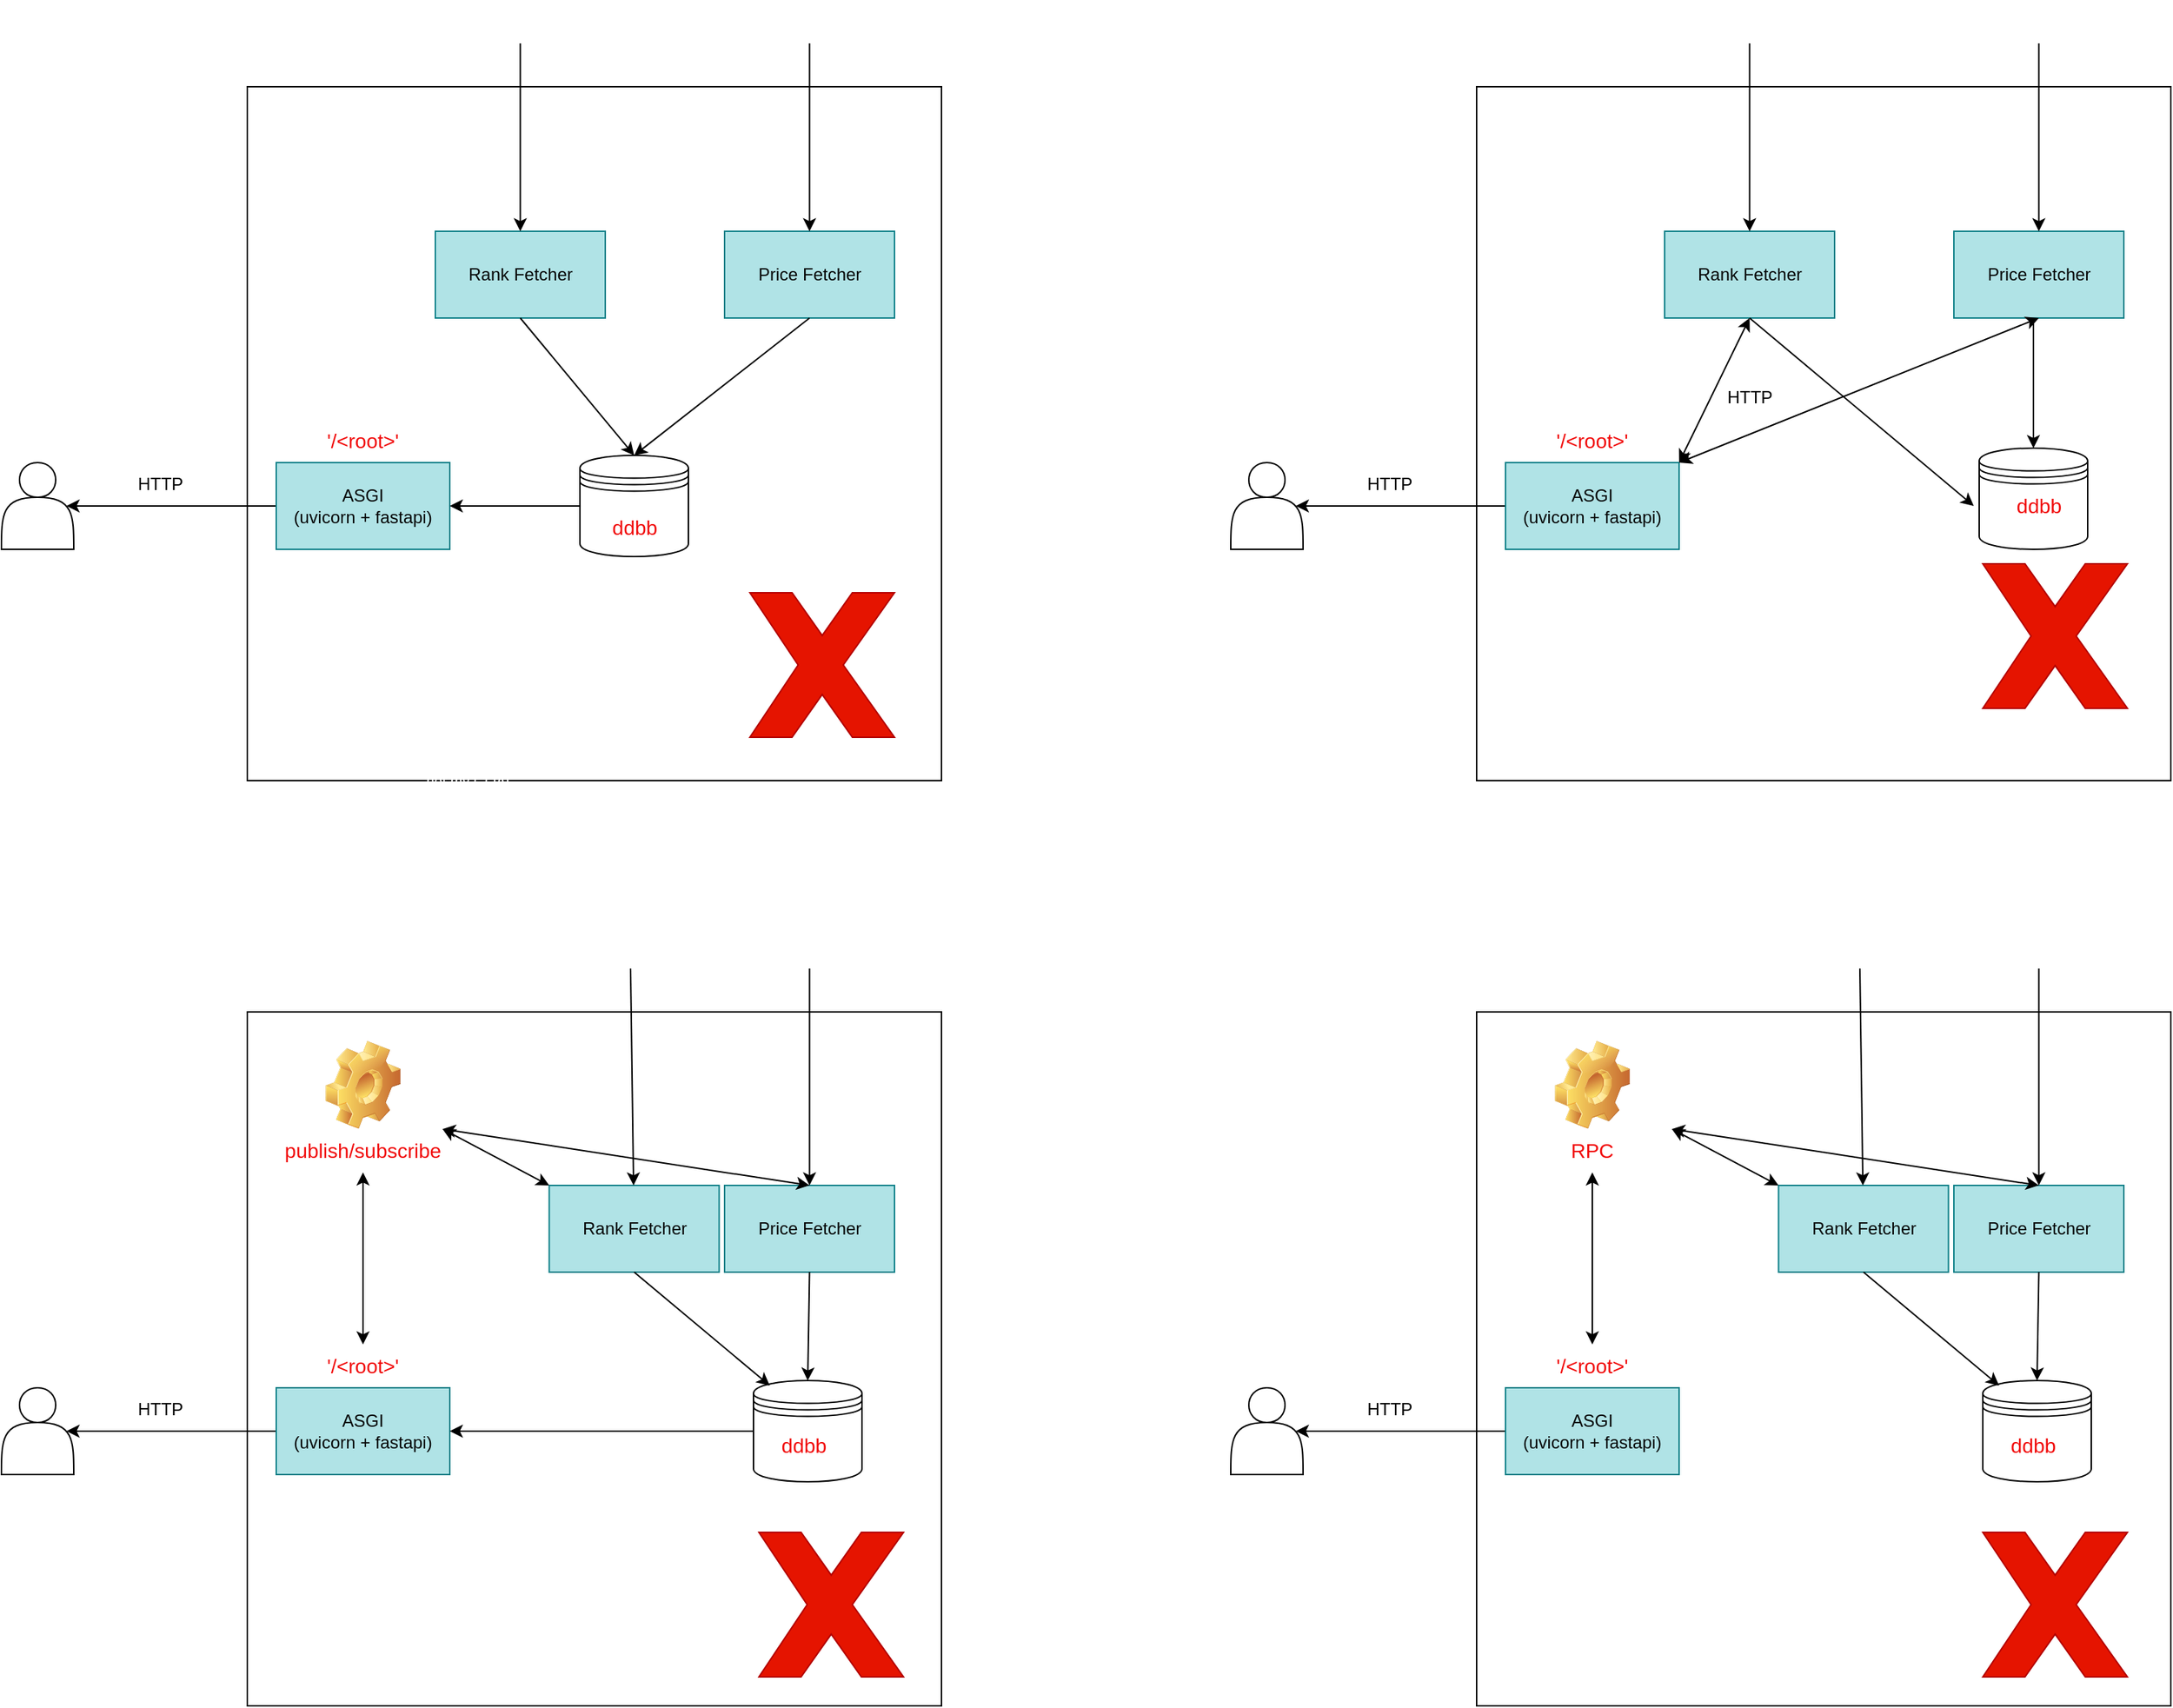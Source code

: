 <mxfile>
    <diagram id="gANdVanIyVs2EDvsKqnV" name="Page-1">
        <mxGraphModel dx="1286" dy="4428" grid="1" gridSize="10" guides="1" tooltips="1" connect="1" arrows="1" fold="1" page="1" pageScale="1" pageWidth="2339" pageHeight="3300" math="0" shadow="0">
            <root>
                <mxCell id="0"/>
                <mxCell id="1" parent="0"/>
                <mxCell id="2" value="HTTP" style="text;strokeColor=none;align=center;fillColor=none;html=1;verticalAlign=middle;whiteSpace=wrap;rounded=0;" parent="1" vertex="1">
                    <mxGeometry x="160" y="290" width="60" height="30" as="geometry"/>
                </mxCell>
                <mxCell id="3" value="" style="endArrow=classic;html=1;exitX=0;exitY=0.5;exitDx=0;exitDy=0;entryX=0.9;entryY=0.5;entryDx=0;entryDy=0;entryPerimeter=0;" parent="1" source="6" target="4" edge="1">
                    <mxGeometry width="50" height="50" relative="1" as="geometry">
                        <mxPoint x="140" y="320" as="sourcePoint"/>
                        <mxPoint x="170" y="360" as="targetPoint"/>
                    </mxGeometry>
                </mxCell>
                <mxCell id="4" value="" style="shape=actor;whiteSpace=wrap;html=1;" parent="1" vertex="1">
                    <mxGeometry x="80" y="290" width="50" height="60" as="geometry"/>
                </mxCell>
                <mxCell id="5" value="" style="whiteSpace=wrap;html=1;aspect=fixed;fillColor=none;" parent="1" vertex="1">
                    <mxGeometry x="250" y="30" width="480" height="480" as="geometry"/>
                </mxCell>
                <mxCell id="6" value="&lt;font color=&quot;#050505&quot;&gt;ASGI&lt;br&gt;(uvicorn + fastapi)&lt;br&gt;&lt;/font&gt;" style="rounded=0;whiteSpace=wrap;html=1;fillColor=#b0e3e6;strokeColor=#0e8088;" parent="1" vertex="1">
                    <mxGeometry x="270" y="290" width="120" height="60" as="geometry"/>
                </mxCell>
                <mxCell id="7" value="&lt;p style=&quot;line-height: 150%;&quot;&gt;&lt;font style=&quot;font-size: 14px;&quot; color=&quot;#f10909&quot;&gt;'/&amp;lt;root&amp;gt;'&lt;/font&gt;&lt;/p&gt;" style="text;strokeColor=none;align=center;fillColor=none;html=1;verticalAlign=middle;whiteSpace=wrap;rounded=0;fontColor=#050505;" parent="1" vertex="1">
                    <mxGeometry x="285" y="260" width="90" height="30" as="geometry"/>
                </mxCell>
                <mxCell id="8" value="" style="shape=datastore;whiteSpace=wrap;html=1;fontSize=14;fontColor=#f10909;" parent="1" vertex="1">
                    <mxGeometry x="480" y="285" width="75" height="70" as="geometry"/>
                </mxCell>
                <mxCell id="9" value="&lt;p style=&quot;line-height: 150%;&quot;&gt;&lt;font style=&quot;font-size: 14px;&quot; color=&quot;#f10909&quot;&gt;ddbb&lt;/font&gt;&lt;/p&gt;" style="text;strokeColor=none;align=center;fillColor=none;html=1;verticalAlign=middle;whiteSpace=wrap;rounded=0;fontColor=#050505;" parent="1" vertex="1">
                    <mxGeometry x="472.5" y="320" width="90" height="30" as="geometry"/>
                </mxCell>
                <mxCell id="10" value="" style="endArrow=classic;html=1;fontSize=14;fontColor=#f10909;entryX=1;entryY=0.5;entryDx=0;entryDy=0;exitX=0;exitY=0.5;exitDx=0;exitDy=0;" parent="1" source="8" target="6" edge="1">
                    <mxGeometry width="50" height="50" relative="1" as="geometry">
                        <mxPoint x="547.5" y="440" as="sourcePoint"/>
                        <mxPoint x="597.5" y="390" as="targetPoint"/>
                    </mxGeometry>
                </mxCell>
                <mxCell id="11" value="&lt;font color=&quot;#050505&quot;&gt;Price Fetcher&lt;br&gt;&lt;/font&gt;" style="rounded=0;whiteSpace=wrap;html=1;fillColor=#b0e3e6;strokeColor=#0e8088;" parent="1" vertex="1">
                    <mxGeometry x="580" y="130" width="117.5" height="60" as="geometry"/>
                </mxCell>
                <mxCell id="12" value="&lt;font color=&quot;#050505&quot;&gt;Rank Fetcher&lt;br&gt;&lt;/font&gt;" style="rounded=0;whiteSpace=wrap;html=1;fillColor=#b0e3e6;strokeColor=#0e8088;" parent="1" vertex="1">
                    <mxGeometry x="380" y="130" width="117.5" height="60" as="geometry"/>
                </mxCell>
                <mxCell id="13" value="" style="endArrow=classic;html=1;fontSize=14;fontColor=#f10909;exitX=0.5;exitY=1;exitDx=0;exitDy=0;entryX=0.5;entryY=0;entryDx=0;entryDy=0;" parent="1" source="12" target="8" edge="1">
                    <mxGeometry width="50" height="50" relative="1" as="geometry">
                        <mxPoint x="500" y="340" as="sourcePoint"/>
                        <mxPoint x="550" y="290" as="targetPoint"/>
                    </mxGeometry>
                </mxCell>
                <mxCell id="14" value="" style="endArrow=classic;html=1;fontSize=14;fontColor=#f10909;exitX=0.5;exitY=1;exitDx=0;exitDy=0;entryX=0.5;entryY=0;entryDx=0;entryDy=0;" parent="1" source="11" target="8" edge="1">
                    <mxGeometry width="50" height="50" relative="1" as="geometry">
                        <mxPoint x="500" y="340" as="sourcePoint"/>
                        <mxPoint x="550" y="290" as="targetPoint"/>
                    </mxGeometry>
                </mxCell>
                <mxCell id="15" value="" style="endArrow=classic;html=1;fontSize=14;fontColor=#f10909;exitX=0.5;exitY=1;exitDx=0;exitDy=0;" parent="1" source="19" target="12" edge="1">
                    <mxGeometry width="50" height="50" relative="1" as="geometry">
                        <mxPoint x="440" y="10" as="sourcePoint"/>
                        <mxPoint x="550" y="290" as="targetPoint"/>
                    </mxGeometry>
                </mxCell>
                <mxCell id="16" value="" style="endArrow=classic;html=1;fontSize=14;fontColor=#f10909;entryX=0.5;entryY=0;entryDx=0;entryDy=0;exitX=0.5;exitY=1;exitDx=0;exitDy=0;" parent="1" source="18" target="11" edge="1">
                    <mxGeometry width="50" height="50" relative="1" as="geometry">
                        <mxPoint x="638.5" y="10" as="sourcePoint"/>
                        <mxPoint x="637.5" y="130" as="targetPoint"/>
                    </mxGeometry>
                </mxCell>
                <mxCell id="18" value="coinmarketcap" style="text;strokeColor=none;align=center;fillColor=none;html=1;verticalAlign=middle;whiteSpace=wrap;rounded=0;fontSize=14;fontColor=#FFFFFF;" parent="1" vertex="1">
                    <mxGeometry x="573.75" y="-30" width="130" height="30" as="geometry"/>
                </mxCell>
                <mxCell id="19" value="cryptocompare" style="text;strokeColor=none;align=center;fillColor=none;html=1;verticalAlign=middle;whiteSpace=wrap;rounded=0;fontSize=14;fontColor=#FFFFFF;" parent="1" vertex="1">
                    <mxGeometry x="373.75" y="-30" width="130" height="30" as="geometry"/>
                </mxCell>
                <mxCell id="20" value="HTTP" style="text;strokeColor=none;align=center;fillColor=none;html=1;verticalAlign=middle;whiteSpace=wrap;rounded=0;" parent="1" vertex="1">
                    <mxGeometry x="1010" y="290" width="60" height="30" as="geometry"/>
                </mxCell>
                <mxCell id="21" value="" style="endArrow=classic;html=1;exitX=0;exitY=0.5;exitDx=0;exitDy=0;entryX=0.9;entryY=0.5;entryDx=0;entryDy=0;entryPerimeter=0;" parent="1" source="24" target="22" edge="1">
                    <mxGeometry width="50" height="50" relative="1" as="geometry">
                        <mxPoint x="990" y="320" as="sourcePoint"/>
                        <mxPoint x="1020" y="360" as="targetPoint"/>
                    </mxGeometry>
                </mxCell>
                <mxCell id="22" value="" style="shape=actor;whiteSpace=wrap;html=1;" parent="1" vertex="1">
                    <mxGeometry x="930" y="290" width="50" height="60" as="geometry"/>
                </mxCell>
                <mxCell id="23" value="" style="whiteSpace=wrap;html=1;aspect=fixed;fillColor=none;" parent="1" vertex="1">
                    <mxGeometry x="1100" y="30" width="480" height="480" as="geometry"/>
                </mxCell>
                <mxCell id="24" value="&lt;font color=&quot;#050505&quot;&gt;ASGI&lt;br&gt;(uvicorn + fastapi)&lt;br&gt;&lt;/font&gt;" style="rounded=0;whiteSpace=wrap;html=1;fillColor=#b0e3e6;strokeColor=#0e8088;" parent="1" vertex="1">
                    <mxGeometry x="1120" y="290" width="120" height="60" as="geometry"/>
                </mxCell>
                <mxCell id="25" value="&lt;p style=&quot;line-height: 150%;&quot;&gt;&lt;font style=&quot;font-size: 14px;&quot; color=&quot;#f10909&quot;&gt;'/&amp;lt;root&amp;gt;'&lt;/font&gt;&lt;/p&gt;" style="text;strokeColor=none;align=center;fillColor=none;html=1;verticalAlign=middle;whiteSpace=wrap;rounded=0;fontColor=#050505;" parent="1" vertex="1">
                    <mxGeometry x="1135" y="260" width="90" height="30" as="geometry"/>
                </mxCell>
                <mxCell id="29" value="&lt;font color=&quot;#050505&quot;&gt;Price Fetcher&lt;br&gt;&lt;/font&gt;" style="rounded=0;whiteSpace=wrap;html=1;fillColor=#b0e3e6;strokeColor=#0e8088;" parent="1" vertex="1">
                    <mxGeometry x="1430" y="130" width="117.5" height="60" as="geometry"/>
                </mxCell>
                <mxCell id="30" value="&lt;font color=&quot;#050505&quot;&gt;Rank Fetcher&lt;br&gt;&lt;/font&gt;" style="rounded=0;whiteSpace=wrap;html=1;fillColor=#b0e3e6;strokeColor=#0e8088;" parent="1" vertex="1">
                    <mxGeometry x="1230" y="130" width="117.5" height="60" as="geometry"/>
                </mxCell>
                <mxCell id="33" value="" style="endArrow=classic;html=1;fontSize=14;fontColor=#f10909;exitX=0.5;exitY=1;exitDx=0;exitDy=0;" parent="1" source="36" target="30" edge="1">
                    <mxGeometry width="50" height="50" relative="1" as="geometry">
                        <mxPoint x="1290" y="10" as="sourcePoint"/>
                        <mxPoint x="1400" y="290" as="targetPoint"/>
                    </mxGeometry>
                </mxCell>
                <mxCell id="34" value="" style="endArrow=classic;html=1;fontSize=14;fontColor=#f10909;entryX=0.5;entryY=0;entryDx=0;entryDy=0;exitX=0.5;exitY=1;exitDx=0;exitDy=0;" parent="1" source="35" target="29" edge="1">
                    <mxGeometry width="50" height="50" relative="1" as="geometry">
                        <mxPoint x="1488.5" y="10" as="sourcePoint"/>
                        <mxPoint x="1487.5" y="130" as="targetPoint"/>
                    </mxGeometry>
                </mxCell>
                <mxCell id="35" value="coinmarketcap" style="text;strokeColor=none;align=center;fillColor=none;html=1;verticalAlign=middle;whiteSpace=wrap;rounded=0;fontSize=14;fontColor=#FFFFFF;" parent="1" vertex="1">
                    <mxGeometry x="1423.75" y="-30" width="130" height="30" as="geometry"/>
                </mxCell>
                <mxCell id="36" value="cryptocompare" style="text;strokeColor=none;align=center;fillColor=none;html=1;verticalAlign=middle;whiteSpace=wrap;rounded=0;fontSize=14;fontColor=#FFFFFF;" parent="1" vertex="1">
                    <mxGeometry x="1223.75" y="-30" width="130" height="30" as="geometry"/>
                </mxCell>
                <mxCell id="38" value="" style="verticalLabelPosition=bottom;verticalAlign=top;html=1;shape=mxgraph.basic.x;fontSize=14;fillColor=#e51400;strokeColor=#B20000;fontColor=#ffffff;" parent="1" vertex="1">
                    <mxGeometry x="597.5" y="380" width="100" height="100" as="geometry"/>
                </mxCell>
                <mxCell id="39" value="&lt;font style=&quot;font-size: 10px;&quot;&gt;This would be the fastest simple possible solution for current and historical prices&lt;br&gt;&lt;br&gt;Current prices would directly be retrieved from ddbb. Historical prices would be retrieved on demand&lt;br&gt;&lt;br&gt;I reject this scenario because having BIG DATA on crypto prices is not my GOAL&lt;/font&gt;" style="text;strokeColor=none;align=center;fillColor=none;html=1;verticalAlign=middle;whiteSpace=wrap;rounded=0;fontSize=14;fontColor=#FFFFFF;" parent="1" vertex="1">
                    <mxGeometry x="250" y="390" width="307.5" height="120" as="geometry"/>
                </mxCell>
                <mxCell id="40" value="I reject this scenario because scaling a microservice infra that uses internal HTTP requests adds complexity that I want to avoid" style="text;strokeColor=none;align=center;fillColor=none;html=1;verticalAlign=middle;whiteSpace=wrap;rounded=0;fontSize=14;fontColor=#FFFFFF;" parent="1" vertex="1">
                    <mxGeometry x="1100" y="430" width="280" height="70" as="geometry"/>
                </mxCell>
                <mxCell id="41" value="HTTP" style="text;strokeColor=none;align=center;fillColor=none;html=1;verticalAlign=middle;whiteSpace=wrap;rounded=0;" parent="1" vertex="1">
                    <mxGeometry x="160" y="930" width="60" height="30" as="geometry"/>
                </mxCell>
                <mxCell id="42" value="" style="endArrow=classic;html=1;exitX=0;exitY=0.5;exitDx=0;exitDy=0;entryX=0.9;entryY=0.5;entryDx=0;entryDy=0;entryPerimeter=0;" parent="1" source="45" target="43" edge="1">
                    <mxGeometry width="50" height="50" relative="1" as="geometry">
                        <mxPoint x="140" y="960" as="sourcePoint"/>
                        <mxPoint x="170" y="1000" as="targetPoint"/>
                    </mxGeometry>
                </mxCell>
                <mxCell id="43" value="" style="shape=actor;whiteSpace=wrap;html=1;" parent="1" vertex="1">
                    <mxGeometry x="80" y="930" width="50" height="60" as="geometry"/>
                </mxCell>
                <mxCell id="44" value="" style="whiteSpace=wrap;html=1;aspect=fixed;fillColor=none;" parent="1" vertex="1">
                    <mxGeometry x="250" y="670" width="480" height="480" as="geometry"/>
                </mxCell>
                <mxCell id="45" value="&lt;font color=&quot;#050505&quot;&gt;ASGI&lt;br&gt;(uvicorn + fastapi)&lt;br&gt;&lt;/font&gt;" style="rounded=0;whiteSpace=wrap;html=1;fillColor=#b0e3e6;strokeColor=#0e8088;" parent="1" vertex="1">
                    <mxGeometry x="270" y="930" width="120" height="60" as="geometry"/>
                </mxCell>
                <mxCell id="46" value="&lt;p style=&quot;line-height: 150%;&quot;&gt;&lt;font style=&quot;font-size: 14px;&quot; color=&quot;#f10909&quot;&gt;'/&amp;lt;root&amp;gt;'&lt;/font&gt;&lt;/p&gt;" style="text;strokeColor=none;align=center;fillColor=none;html=1;verticalAlign=middle;whiteSpace=wrap;rounded=0;fontColor=#050505;" parent="1" vertex="1">
                    <mxGeometry x="285" y="900" width="90" height="30" as="geometry"/>
                </mxCell>
                <mxCell id="47" value="" style="shape=datastore;whiteSpace=wrap;html=1;fontSize=14;fontColor=#f10909;" parent="1" vertex="1">
                    <mxGeometry x="600" y="925" width="75" height="70" as="geometry"/>
                </mxCell>
                <mxCell id="48" value="&lt;p style=&quot;line-height: 150%;&quot;&gt;&lt;font style=&quot;font-size: 14px;&quot; color=&quot;#f10909&quot;&gt;ddbb&lt;/font&gt;&lt;/p&gt;" style="text;strokeColor=none;align=center;fillColor=none;html=1;verticalAlign=middle;whiteSpace=wrap;rounded=0;fontColor=#050505;" parent="1" vertex="1">
                    <mxGeometry x="590" y="955" width="90" height="30" as="geometry"/>
                </mxCell>
                <mxCell id="49" value="" style="endArrow=classic;html=1;fontSize=14;fontColor=#f10909;entryX=1;entryY=0.5;entryDx=0;entryDy=0;exitX=0;exitY=0.5;exitDx=0;exitDy=0;" parent="1" source="47" target="45" edge="1">
                    <mxGeometry width="50" height="50" relative="1" as="geometry">
                        <mxPoint x="547.5" y="1080" as="sourcePoint"/>
                        <mxPoint x="597.5" y="1030" as="targetPoint"/>
                    </mxGeometry>
                </mxCell>
                <mxCell id="50" value="&lt;font color=&quot;#050505&quot;&gt;Price Fetcher&lt;br&gt;&lt;/font&gt;" style="rounded=0;whiteSpace=wrap;html=1;fillColor=#b0e3e6;strokeColor=#0e8088;" parent="1" vertex="1">
                    <mxGeometry x="580" y="790" width="117.5" height="60" as="geometry"/>
                </mxCell>
                <mxCell id="51" value="&lt;font color=&quot;#050505&quot;&gt;Rank Fetcher&lt;br&gt;&lt;/font&gt;" style="rounded=0;whiteSpace=wrap;html=1;fillColor=#b0e3e6;strokeColor=#0e8088;" parent="1" vertex="1">
                    <mxGeometry x="458.75" y="790" width="117.5" height="60" as="geometry"/>
                </mxCell>
                <mxCell id="53" value="" style="endArrow=classic;html=1;fontSize=14;fontColor=#f10909;exitX=0.5;exitY=1;exitDx=0;exitDy=0;entryX=0.5;entryY=0;entryDx=0;entryDy=0;" parent="1" source="50" target="47" edge="1">
                    <mxGeometry width="50" height="50" relative="1" as="geometry">
                        <mxPoint x="500" y="980" as="sourcePoint"/>
                        <mxPoint x="550" y="930" as="targetPoint"/>
                    </mxGeometry>
                </mxCell>
                <mxCell id="54" value="" style="endArrow=classic;html=1;fontSize=14;fontColor=#f10909;exitX=0.5;exitY=1;exitDx=0;exitDy=0;" parent="1" source="57" target="51" edge="1">
                    <mxGeometry width="50" height="50" relative="1" as="geometry">
                        <mxPoint x="440" y="650" as="sourcePoint"/>
                        <mxPoint x="550" y="930" as="targetPoint"/>
                    </mxGeometry>
                </mxCell>
                <mxCell id="55" value="" style="endArrow=classic;html=1;fontSize=14;fontColor=#f10909;entryX=0.5;entryY=0;entryDx=0;entryDy=0;exitX=0.5;exitY=1;exitDx=0;exitDy=0;" parent="1" source="56" target="50" edge="1">
                    <mxGeometry width="50" height="50" relative="1" as="geometry">
                        <mxPoint x="638.5" y="650" as="sourcePoint"/>
                        <mxPoint x="637.5" y="770" as="targetPoint"/>
                    </mxGeometry>
                </mxCell>
                <mxCell id="56" value="coinmarketcap" style="text;strokeColor=none;align=center;fillColor=none;html=1;verticalAlign=middle;whiteSpace=wrap;rounded=0;fontSize=14;fontColor=#FFFFFF;" parent="1" vertex="1">
                    <mxGeometry x="573.75" y="610" width="130" height="30" as="geometry"/>
                </mxCell>
                <mxCell id="57" value="cryptocompare" style="text;strokeColor=none;align=center;fillColor=none;html=1;verticalAlign=middle;whiteSpace=wrap;rounded=0;fontSize=14;fontColor=#FFFFFF;" parent="1" vertex="1">
                    <mxGeometry x="450" y="610" width="130" height="30" as="geometry"/>
                </mxCell>
                <mxCell id="60" value="" style="shape=image;html=1;verticalLabelPosition=bottom;verticalAlign=top;imageAspect=1;aspect=fixed;image=img/clipart/Gear_128x128.png;fontSize=10;fontColor=#FFFFFF;" parent="1" vertex="1">
                    <mxGeometry x="304" y="690" width="52" height="61" as="geometry"/>
                </mxCell>
                <mxCell id="61" value="&lt;p style=&quot;line-height: 150%;&quot;&gt;&lt;font style=&quot;font-size: 14px;&quot; color=&quot;#f10909&quot;&gt;publish/subscribe&lt;/font&gt;&lt;/p&gt;" style="text;strokeColor=none;align=center;fillColor=none;html=1;verticalAlign=middle;whiteSpace=wrap;rounded=0;fontColor=#050505;" parent="1" vertex="1">
                    <mxGeometry x="275" y="751" width="110" height="30" as="geometry"/>
                </mxCell>
                <mxCell id="62" value="" style="endArrow=classic;startArrow=classic;html=1;fontSize=10;fontColor=#FFFFFF;entryX=0.5;entryY=1;entryDx=0;entryDy=0;exitX=0.5;exitY=0;exitDx=0;exitDy=0;" parent="1" source="46" target="61" edge="1">
                    <mxGeometry width="50" height="50" relative="1" as="geometry">
                        <mxPoint x="500" y="950" as="sourcePoint"/>
                        <mxPoint x="550" y="900" as="targetPoint"/>
                    </mxGeometry>
                </mxCell>
                <mxCell id="63" value="" style="endArrow=classic;startArrow=classic;html=1;fontSize=10;fontColor=#FFFFFF;entryX=0.5;entryY=0;entryDx=0;entryDy=0;exitX=1;exitY=0;exitDx=0;exitDy=0;" parent="1" source="61" target="50" edge="1">
                    <mxGeometry width="50" height="50" relative="1" as="geometry">
                        <mxPoint x="500" y="850" as="sourcePoint"/>
                        <mxPoint x="550" y="800" as="targetPoint"/>
                    </mxGeometry>
                </mxCell>
                <mxCell id="64" value="" style="endArrow=classic;startArrow=classic;html=1;fontSize=10;fontColor=#FFFFFF;exitX=1;exitY=0;exitDx=0;exitDy=0;entryX=0;entryY=0;entryDx=0;entryDy=0;" parent="1" source="61" target="51" edge="1">
                    <mxGeometry width="50" height="50" relative="1" as="geometry">
                        <mxPoint x="500" y="850" as="sourcePoint"/>
                        <mxPoint x="550" y="800" as="targetPoint"/>
                    </mxGeometry>
                </mxCell>
                <mxCell id="65" value="" style="endArrow=classic;html=1;fontSize=14;fontColor=#f10909;exitX=0.5;exitY=1;exitDx=0;exitDy=0;entryX=0.15;entryY=0.05;entryDx=0;entryDy=0;entryPerimeter=0;" parent="1" source="51" target="47" edge="1">
                    <mxGeometry width="50" height="50" relative="1" as="geometry">
                        <mxPoint x="648.75" y="860" as="sourcePoint"/>
                        <mxPoint x="640" y="920" as="targetPoint"/>
                    </mxGeometry>
                </mxCell>
                <mxCell id="66" value="&lt;span style=&quot;font-size: 10px;&quot;&gt;Too much engineering!&lt;br&gt;&lt;/span&gt;I dont need reliable messages for this context!&lt;br&gt;Actually, I dont want it!!" style="text;strokeColor=none;align=center;fillColor=none;html=1;verticalAlign=middle;whiteSpace=wrap;rounded=0;fontSize=14;fontColor=#FFFFFF;" parent="1" vertex="1">
                    <mxGeometry x="255" y="1030" width="307.5" height="120" as="geometry"/>
                </mxCell>
                <mxCell id="67" value="" style="verticalLabelPosition=bottom;verticalAlign=top;html=1;shape=mxgraph.basic.x;fontSize=14;fillColor=#e51400;strokeColor=#B20000;fontColor=#ffffff;" parent="1" vertex="1">
                    <mxGeometry x="603.75" y="1030" width="100" height="100" as="geometry"/>
                </mxCell>
                <mxCell id="68" value="HTTP" style="text;strokeColor=none;align=center;fillColor=none;html=1;verticalAlign=middle;whiteSpace=wrap;rounded=0;" parent="1" vertex="1">
                    <mxGeometry x="1010" y="930" width="60" height="30" as="geometry"/>
                </mxCell>
                <mxCell id="69" value="" style="endArrow=classic;html=1;exitX=0;exitY=0.5;exitDx=0;exitDy=0;entryX=0.9;entryY=0.5;entryDx=0;entryDy=0;entryPerimeter=0;" parent="1" source="72" target="70" edge="1">
                    <mxGeometry width="50" height="50" relative="1" as="geometry">
                        <mxPoint x="990" y="960" as="sourcePoint"/>
                        <mxPoint x="1020" y="1000" as="targetPoint"/>
                    </mxGeometry>
                </mxCell>
                <mxCell id="70" value="" style="shape=actor;whiteSpace=wrap;html=1;" parent="1" vertex="1">
                    <mxGeometry x="930" y="930" width="50" height="60" as="geometry"/>
                </mxCell>
                <mxCell id="71" value="" style="whiteSpace=wrap;html=1;aspect=fixed;fillColor=none;" parent="1" vertex="1">
                    <mxGeometry x="1100" y="670" width="480" height="480" as="geometry"/>
                </mxCell>
                <mxCell id="72" value="&lt;font color=&quot;#050505&quot;&gt;ASGI&lt;br&gt;(uvicorn + fastapi)&lt;br&gt;&lt;/font&gt;" style="rounded=0;whiteSpace=wrap;html=1;fillColor=#b0e3e6;strokeColor=#0e8088;" parent="1" vertex="1">
                    <mxGeometry x="1120" y="930" width="120" height="60" as="geometry"/>
                </mxCell>
                <mxCell id="73" value="&lt;p style=&quot;line-height: 150%;&quot;&gt;&lt;font style=&quot;font-size: 14px;&quot; color=&quot;#f10909&quot;&gt;'/&amp;lt;root&amp;gt;'&lt;/font&gt;&lt;/p&gt;" style="text;strokeColor=none;align=center;fillColor=none;html=1;verticalAlign=middle;whiteSpace=wrap;rounded=0;fontColor=#050505;" parent="1" vertex="1">
                    <mxGeometry x="1135" y="900" width="90" height="30" as="geometry"/>
                </mxCell>
                <mxCell id="74" value="" style="shape=datastore;whiteSpace=wrap;html=1;fontSize=14;fontColor=#f10909;" parent="1" vertex="1">
                    <mxGeometry x="1450" y="925" width="75" height="70" as="geometry"/>
                </mxCell>
                <mxCell id="75" value="&lt;p style=&quot;line-height: 150%;&quot;&gt;&lt;font style=&quot;font-size: 14px;&quot; color=&quot;#f10909&quot;&gt;ddbb&lt;/font&gt;&lt;/p&gt;" style="text;strokeColor=none;align=center;fillColor=none;html=1;verticalAlign=middle;whiteSpace=wrap;rounded=0;fontColor=#050505;" parent="1" vertex="1">
                    <mxGeometry x="1440" y="955" width="90" height="30" as="geometry"/>
                </mxCell>
                <mxCell id="77" value="&lt;font color=&quot;#050505&quot;&gt;Price Fetcher&lt;br&gt;&lt;/font&gt;" style="rounded=0;whiteSpace=wrap;html=1;fillColor=#b0e3e6;strokeColor=#0e8088;" parent="1" vertex="1">
                    <mxGeometry x="1430" y="790" width="117.5" height="60" as="geometry"/>
                </mxCell>
                <mxCell id="78" value="&lt;font color=&quot;#050505&quot;&gt;Rank Fetcher&lt;br&gt;&lt;/font&gt;" style="rounded=0;whiteSpace=wrap;html=1;fillColor=#b0e3e6;strokeColor=#0e8088;" parent="1" vertex="1">
                    <mxGeometry x="1308.75" y="790" width="117.5" height="60" as="geometry"/>
                </mxCell>
                <mxCell id="79" value="" style="endArrow=classic;html=1;fontSize=14;fontColor=#f10909;exitX=0.5;exitY=1;exitDx=0;exitDy=0;entryX=0.5;entryY=0;entryDx=0;entryDy=0;" parent="1" source="77" target="74" edge="1">
                    <mxGeometry width="50" height="50" relative="1" as="geometry">
                        <mxPoint x="1350" y="980" as="sourcePoint"/>
                        <mxPoint x="1400" y="930" as="targetPoint"/>
                    </mxGeometry>
                </mxCell>
                <mxCell id="80" value="" style="endArrow=classic;html=1;fontSize=14;fontColor=#f10909;exitX=0.5;exitY=1;exitDx=0;exitDy=0;" parent="1" source="83" target="78" edge="1">
                    <mxGeometry width="50" height="50" relative="1" as="geometry">
                        <mxPoint x="1290" y="650" as="sourcePoint"/>
                        <mxPoint x="1400" y="930" as="targetPoint"/>
                    </mxGeometry>
                </mxCell>
                <mxCell id="81" value="" style="endArrow=classic;html=1;fontSize=14;fontColor=#f10909;entryX=0.5;entryY=0;entryDx=0;entryDy=0;exitX=0.5;exitY=1;exitDx=0;exitDy=0;" parent="1" source="82" target="77" edge="1">
                    <mxGeometry width="50" height="50" relative="1" as="geometry">
                        <mxPoint x="1488.5" y="650" as="sourcePoint"/>
                        <mxPoint x="1487.5" y="770" as="targetPoint"/>
                    </mxGeometry>
                </mxCell>
                <mxCell id="82" value="coinmarketcap" style="text;strokeColor=none;align=center;fillColor=none;html=1;verticalAlign=middle;whiteSpace=wrap;rounded=0;fontSize=14;fontColor=#FFFFFF;" parent="1" vertex="1">
                    <mxGeometry x="1423.75" y="610" width="130" height="30" as="geometry"/>
                </mxCell>
                <mxCell id="83" value="cryptocompare" style="text;strokeColor=none;align=center;fillColor=none;html=1;verticalAlign=middle;whiteSpace=wrap;rounded=0;fontSize=14;fontColor=#FFFFFF;" parent="1" vertex="1">
                    <mxGeometry x="1300" y="610" width="130" height="30" as="geometry"/>
                </mxCell>
                <mxCell id="84" value="" style="shape=image;html=1;verticalLabelPosition=bottom;verticalAlign=top;imageAspect=1;aspect=fixed;image=img/clipart/Gear_128x128.png;fontSize=10;fontColor=#FFFFFF;" parent="1" vertex="1">
                    <mxGeometry x="1154" y="690" width="52" height="61" as="geometry"/>
                </mxCell>
                <mxCell id="85" value="&lt;p style=&quot;line-height: 150%;&quot;&gt;&lt;font style=&quot;font-size: 14px;&quot; color=&quot;#f10909&quot;&gt;RPC&lt;/font&gt;&lt;/p&gt;" style="text;strokeColor=none;align=center;fillColor=none;html=1;verticalAlign=middle;whiteSpace=wrap;rounded=0;fontColor=#050505;" parent="1" vertex="1">
                    <mxGeometry x="1125" y="751" width="110" height="30" as="geometry"/>
                </mxCell>
                <mxCell id="86" value="" style="endArrow=classic;startArrow=classic;html=1;fontSize=10;fontColor=#FFFFFF;entryX=0.5;entryY=1;entryDx=0;entryDy=0;exitX=0.5;exitY=0;exitDx=0;exitDy=0;" parent="1" source="73" target="85" edge="1">
                    <mxGeometry width="50" height="50" relative="1" as="geometry">
                        <mxPoint x="1350" y="950" as="sourcePoint"/>
                        <mxPoint x="1400" y="900" as="targetPoint"/>
                    </mxGeometry>
                </mxCell>
                <mxCell id="87" value="" style="endArrow=classic;startArrow=classic;html=1;fontSize=10;fontColor=#FFFFFF;entryX=0.5;entryY=0;entryDx=0;entryDy=0;exitX=1;exitY=0;exitDx=0;exitDy=0;" parent="1" source="85" target="77" edge="1">
                    <mxGeometry width="50" height="50" relative="1" as="geometry">
                        <mxPoint x="1350" y="850" as="sourcePoint"/>
                        <mxPoint x="1400" y="800" as="targetPoint"/>
                    </mxGeometry>
                </mxCell>
                <mxCell id="88" value="" style="endArrow=classic;startArrow=classic;html=1;fontSize=10;fontColor=#FFFFFF;exitX=1;exitY=0;exitDx=0;exitDy=0;entryX=0;entryY=0;entryDx=0;entryDy=0;" parent="1" source="85" target="78" edge="1">
                    <mxGeometry width="50" height="50" relative="1" as="geometry">
                        <mxPoint x="1350" y="850" as="sourcePoint"/>
                        <mxPoint x="1400" y="800" as="targetPoint"/>
                    </mxGeometry>
                </mxCell>
                <mxCell id="89" value="" style="endArrow=classic;html=1;fontSize=14;fontColor=#f10909;exitX=0.5;exitY=1;exitDx=0;exitDy=0;entryX=0.15;entryY=0.05;entryDx=0;entryDy=0;entryPerimeter=0;" parent="1" source="78" target="74" edge="1">
                    <mxGeometry width="50" height="50" relative="1" as="geometry">
                        <mxPoint x="1498.75" y="860" as="sourcePoint"/>
                        <mxPoint x="1490" y="920" as="targetPoint"/>
                    </mxGeometry>
                </mxCell>
                <mxCell id="90" value="Instead of using RPC, I'd go for gRPC" style="text;strokeColor=none;align=center;fillColor=none;html=1;verticalAlign=middle;whiteSpace=wrap;rounded=0;fontSize=14;fontColor=#FFFFFF;" parent="1" vertex="1">
                    <mxGeometry x="1105" y="1030" width="307.5" height="120" as="geometry"/>
                </mxCell>
                <mxCell id="91" value="" style="verticalLabelPosition=bottom;verticalAlign=top;html=1;shape=mxgraph.basic.x;fontSize=14;fillColor=#e51400;strokeColor=#B20000;fontColor=#ffffff;" vertex="1" parent="1">
                    <mxGeometry x="1450" y="1030" width="100" height="100" as="geometry"/>
                </mxCell>
                <mxCell id="92" value="" style="endArrow=classic;startArrow=classic;html=1;entryX=0.5;entryY=1;entryDx=0;entryDy=0;exitX=1;exitY=0;exitDx=0;exitDy=0;" edge="1" parent="1" source="24" target="30">
                    <mxGeometry width="50" height="50" relative="1" as="geometry">
                        <mxPoint x="990" y="510" as="sourcePoint"/>
                        <mxPoint x="1040" y="460" as="targetPoint"/>
                    </mxGeometry>
                </mxCell>
                <mxCell id="93" value="" style="endArrow=classic;startArrow=classic;html=1;entryX=0.5;entryY=1;entryDx=0;entryDy=0;exitX=1;exitY=0;exitDx=0;exitDy=0;" edge="1" parent="1" source="24" target="29">
                    <mxGeometry width="50" height="50" relative="1" as="geometry">
                        <mxPoint x="1250" y="300" as="sourcePoint"/>
                        <mxPoint x="1298.75" y="200" as="targetPoint"/>
                    </mxGeometry>
                </mxCell>
                <mxCell id="94" value="" style="shape=datastore;whiteSpace=wrap;html=1;fontSize=14;fontColor=#f10909;" vertex="1" parent="1">
                    <mxGeometry x="1447.5" y="280" width="75" height="70" as="geometry"/>
                </mxCell>
                <mxCell id="95" value="&lt;p style=&quot;line-height: 150%;&quot;&gt;&lt;font style=&quot;font-size: 14px;&quot; color=&quot;#f10909&quot;&gt;ddbb&lt;/font&gt;&lt;/p&gt;" style="text;strokeColor=none;align=center;fillColor=none;html=1;verticalAlign=middle;whiteSpace=wrap;rounded=0;fontColor=#050505;" vertex="1" parent="1">
                    <mxGeometry x="1443.75" y="305" width="90" height="30" as="geometry"/>
                </mxCell>
                <mxCell id="96" value="" style="endArrow=classic;html=1;fontSize=14;fontColor=#f10909;entryX=0;entryY=0.5;entryDx=0;entryDy=0;exitX=0.5;exitY=1;exitDx=0;exitDy=0;" edge="1" parent="1" source="30" target="95">
                    <mxGeometry width="50" height="50" relative="1" as="geometry">
                        <mxPoint x="1392.5" y="435" as="sourcePoint"/>
                        <mxPoint x="1235" y="315" as="targetPoint"/>
                    </mxGeometry>
                </mxCell>
                <mxCell id="97" value="" style="verticalLabelPosition=bottom;verticalAlign=top;html=1;shape=mxgraph.basic.x;fontSize=14;fillColor=#e51400;strokeColor=#B20000;fontColor=#ffffff;" vertex="1" parent="1">
                    <mxGeometry x="1450" y="360" width="100" height="100" as="geometry"/>
                </mxCell>
                <mxCell id="98" value="HTTP" style="text;strokeColor=none;align=center;fillColor=none;html=1;verticalAlign=middle;whiteSpace=wrap;rounded=0;" vertex="1" parent="1">
                    <mxGeometry x="1258.75" y="230" width="60" height="30" as="geometry"/>
                </mxCell>
                <mxCell id="99" value="" style="endArrow=classic;html=1;fontSize=14;fontColor=#f10909;entryX=0.5;entryY=0;entryDx=0;entryDy=0;" edge="1" parent="1" target="94">
                    <mxGeometry width="50" height="50" relative="1" as="geometry">
                        <mxPoint x="1485" y="190" as="sourcePoint"/>
                        <mxPoint x="1380" y="420" as="targetPoint"/>
                    </mxGeometry>
                </mxCell>
            </root>
        </mxGraphModel>
    </diagram>
</mxfile>